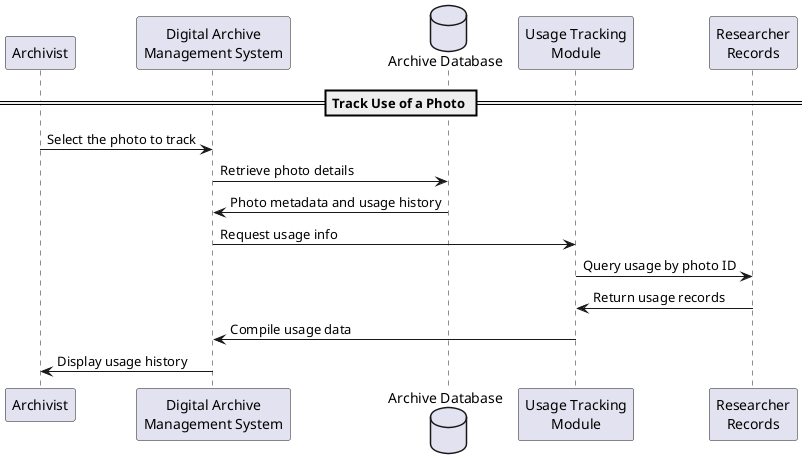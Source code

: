 @startuml Archivist tracks photo usage

participant Archivist as archivist
participant "Digital Archive\nManagement System" as system
database "Archive Database" as db
participant "Usage Tracking\nModule" as trackingModule
participant "Researcher\nRecords" as records

== Track Use of a Photo ==

archivist -> system : Select the photo to track
system -> db : Retrieve photo details
db -> system : Photo metadata and usage history
system -> trackingModule : Request usage info
trackingModule -> records : Query usage by photo ID
records -> trackingModule : Return usage records
trackingModule -> system : Compile usage data
system -> archivist : Display usage history

@enduml